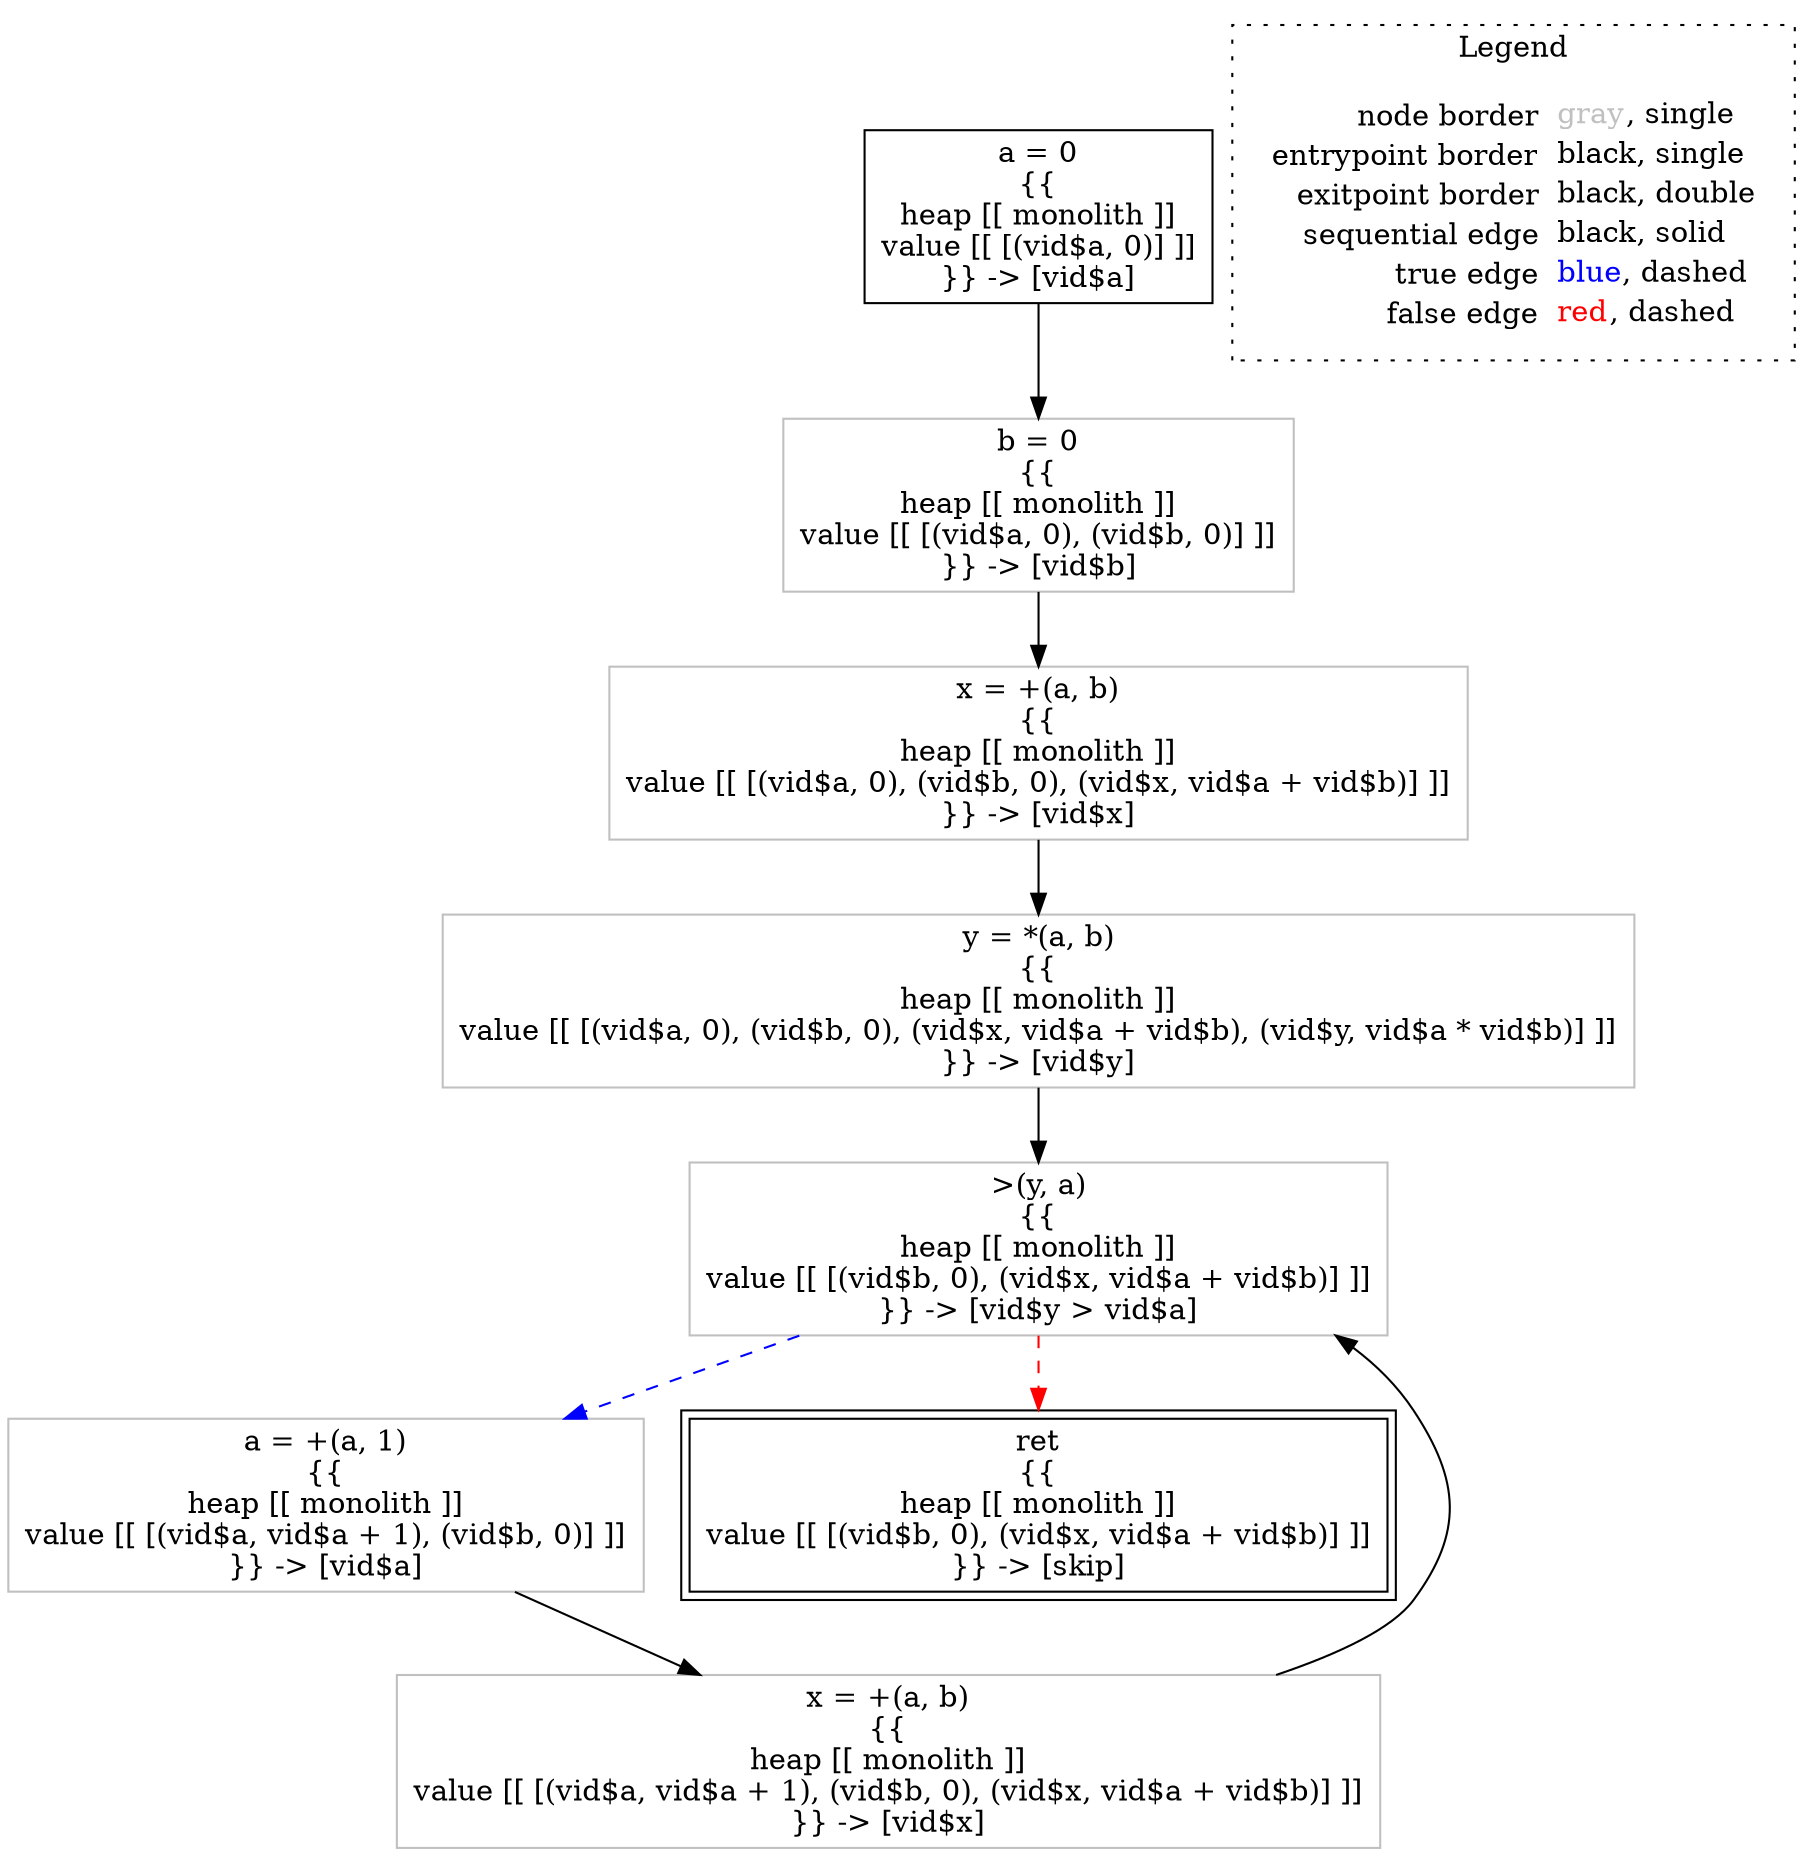 digraph {
	"node0" [shape="rect",color="black",label=<a = 0<BR/>{{<BR/>heap [[ monolith ]]<BR/>value [[ [(vid$a, 0)] ]]<BR/>}} -&gt; [vid$a]>];
	"node1" [shape="rect",color="gray",label=<b = 0<BR/>{{<BR/>heap [[ monolith ]]<BR/>value [[ [(vid$a, 0), (vid$b, 0)] ]]<BR/>}} -&gt; [vid$b]>];
	"node2" [shape="rect",color="gray",label=<x = +(a, b)<BR/>{{<BR/>heap [[ monolith ]]<BR/>value [[ [(vid$a, 0), (vid$b, 0), (vid$x, vid$a + vid$b)] ]]<BR/>}} -&gt; [vid$x]>];
	"node3" [shape="rect",color="gray",label=<y = *(a, b)<BR/>{{<BR/>heap [[ monolith ]]<BR/>value [[ [(vid$a, 0), (vid$b, 0), (vid$x, vid$a + vid$b), (vid$y, vid$a * vid$b)] ]]<BR/>}} -&gt; [vid$y]>];
	"node4" [shape="rect",color="gray",label=<&gt;(y, a)<BR/>{{<BR/>heap [[ monolith ]]<BR/>value [[ [(vid$b, 0), (vid$x, vid$a + vid$b)] ]]<BR/>}} -&gt; [vid$y &gt; vid$a]>];
	"node5" [shape="rect",color="gray",label=<a = +(a, 1)<BR/>{{<BR/>heap [[ monolith ]]<BR/>value [[ [(vid$a, vid$a + 1), (vid$b, 0)] ]]<BR/>}} -&gt; [vid$a]>];
	"node6" [shape="rect",color="gray",label=<x = +(a, b)<BR/>{{<BR/>heap [[ monolith ]]<BR/>value [[ [(vid$a, vid$a + 1), (vid$b, 0), (vid$x, vid$a + vid$b)] ]]<BR/>}} -&gt; [vid$x]>];
	"node7" [shape="rect",color="black",peripheries="2",label=<ret<BR/>{{<BR/>heap [[ monolith ]]<BR/>value [[ [(vid$b, 0), (vid$x, vid$a + vid$b)] ]]<BR/>}} -&gt; [skip]>];
	"node1" -> "node2" [color="black"];
	"node2" -> "node3" [color="black"];
	"node3" -> "node4" [color="black"];
	"node4" -> "node5" [color="blue",style="dashed"];
	"node4" -> "node7" [color="red",style="dashed"];
	"node5" -> "node6" [color="black"];
	"node6" -> "node4" [color="black"];
	"node0" -> "node1" [color="black"];
subgraph cluster_legend {
	label="Legend";
	style=dotted;
	node [shape=plaintext];
	"legend" [label=<<table border="0" cellpadding="2" cellspacing="0" cellborder="0"><tr><td align="right">node border&nbsp;</td><td align="left"><font color="gray">gray</font>, single</td></tr><tr><td align="right">entrypoint border&nbsp;</td><td align="left"><font color="black">black</font>, single</td></tr><tr><td align="right">exitpoint border&nbsp;</td><td align="left"><font color="black">black</font>, double</td></tr><tr><td align="right">sequential edge&nbsp;</td><td align="left"><font color="black">black</font>, solid</td></tr><tr><td align="right">true edge&nbsp;</td><td align="left"><font color="blue">blue</font>, dashed</td></tr><tr><td align="right">false edge&nbsp;</td><td align="left"><font color="red">red</font>, dashed</td></tr></table>>];
}

}
